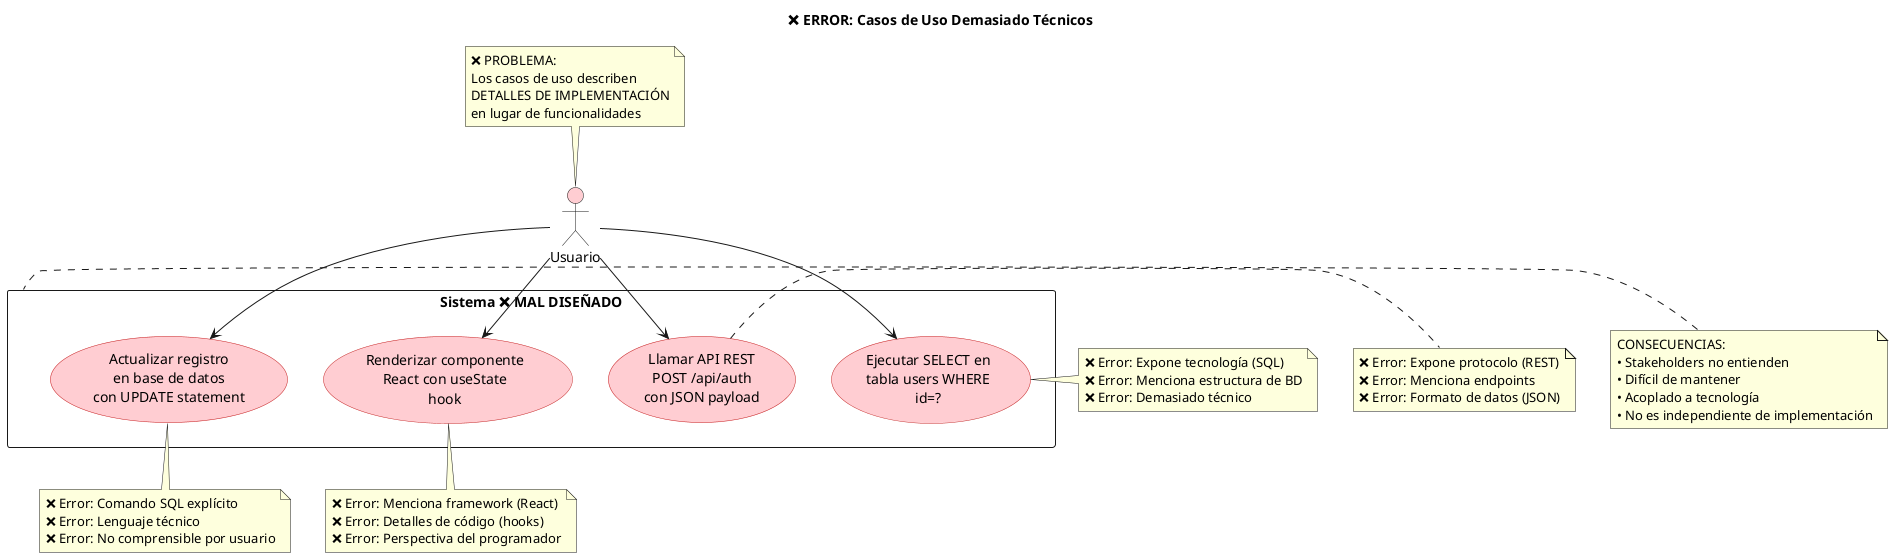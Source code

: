 @startuml
title ❌ ERROR: Casos de Uso Demasiado Técnicos

skinparam actorBackgroundColor #FFCDD2
skinparam usecaseBackgroundColor #FFCDD2
skinparam usecaseBorderColor #C62828

actor Usuario

rectangle "Sistema ❌ MAL DISEÑADO" {
  usecase "Ejecutar SELECT en\ntabla users WHERE\nid=?" as UC1
  usecase "Llamar API REST\nPOST /api/auth\ncon JSON payload" as UC2
  usecase "Actualizar registro\nen base de datos\ncon UPDATE statement" as UC3
  usecase "Renderizar componente\nReact con useState\nhook" as UC4
}

Usuario --> UC1
Usuario --> UC2
Usuario --> UC3
Usuario --> UC4

note top of Usuario
  ❌ PROBLEMA:
  Los casos de uso describen
  DETALLES DE IMPLEMENTACIÓN
  en lugar de funcionalidades
end note

note right of UC1
  ❌ Error: Expone tecnología (SQL)
  ❌ Error: Menciona estructura de BD
  ❌ Error: Demasiado técnico
end note

note right of UC2
  ❌ Error: Expone protocolo (REST)
  ❌ Error: Menciona endpoints
  ❌ Error: Formato de datos (JSON)
end note

note bottom of UC3
  ❌ Error: Comando SQL explícito
  ❌ Error: Lenguaje técnico
  ❌ Error: No comprensible por usuario
end note

note bottom of UC4
  ❌ Error: Menciona framework (React)
  ❌ Error: Detalles de código (hooks)
  ❌ Error: Perspectiva del programador
end note

note left of "Sistema ❌ MAL DISEÑADO"
  CONSECUENCIAS:
  • Stakeholders no entienden
  • Difícil de mantener
  • Acoplado a tecnología
  • No es independiente de implementación
end note

@enduml
